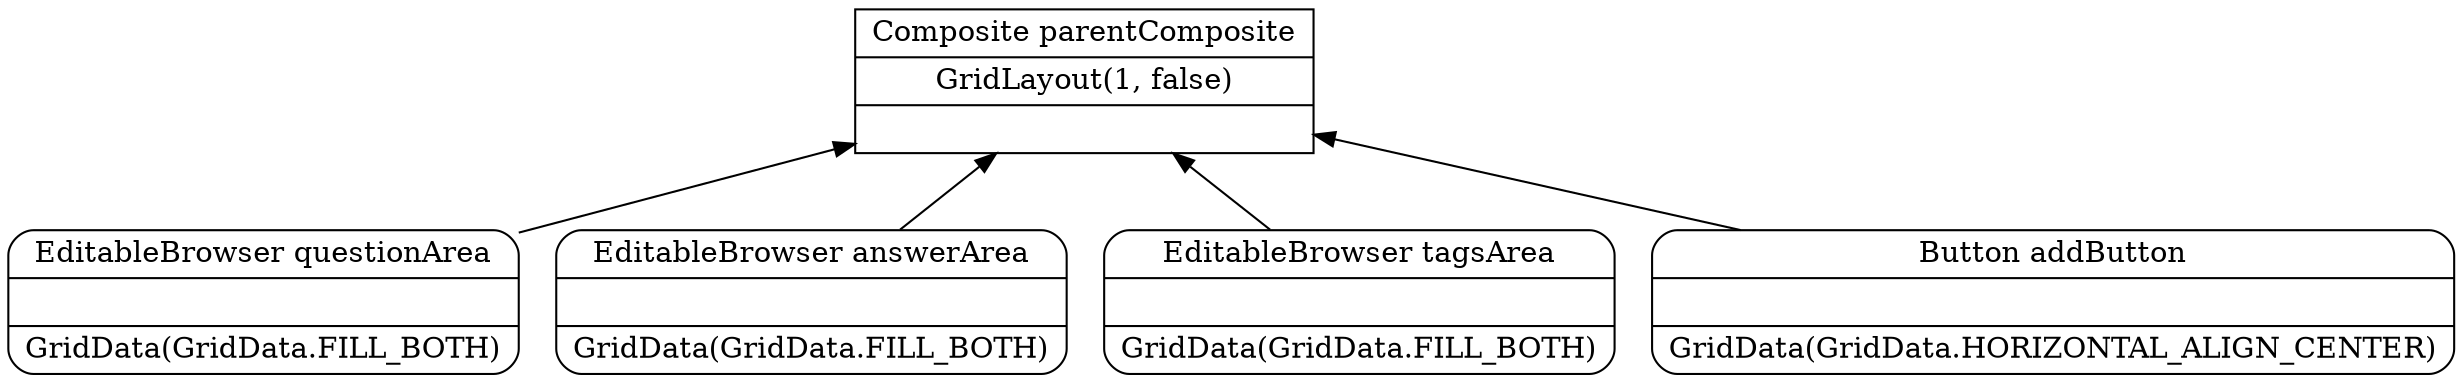 digraph ReviewerTab {
    rankdir = BT;

    node [shape = record];

    pc [ label = "{Composite parentComposite|GridLayout(1, false)|}" ];
    aq [ shape = Mrecord, label = "{EditableBrowser questionArea||GridData(GridData.FILL_BOTH)}" ];
    aa [ shape = Mrecord, label = "{EditableBrowser answerArea||GridData(GridData.FILL_BOTH)}" ];
    at [ shape = Mrecord, label = "{EditableBrowser tagsArea||GridData(GridData.FILL_BOTH)}" ];
    ba [ shape = Mrecord, label = "{Button addButton||GridData(GridData.HORIZONTAL_ALIGN_CENTER)}" ];

    aq -> pc;
    aa -> pc;
    at -> pc;
    ba -> pc;
}
